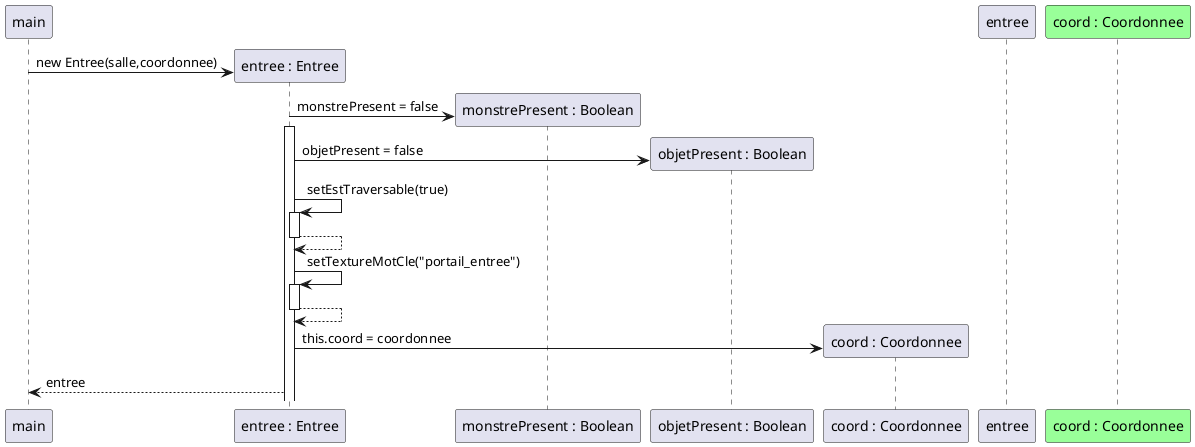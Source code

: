@startuml
Participant "main" as m

create "entree : Entree" as ent
m->ent : new Entree(salle,coordonnee)

create "monstrePresent : Boolean" as mp
ent->mp : monstrePresent = false
activate ent
create "objetPresent : Boolean" as oP
ent->oP : objetPresent = false

ent->ent : setEstTraversable(true)
activate ent
ent-->ent
deactivate ent

ent->ent : setTextureMotCle("portail_entree")
activate ent
ent-->ent
deactivate ent


create "coord : Coordonnee" as coordo
ent->coordo : this.coord = coordonnee

m<--ent : entree
deactivate entree

Participant "coord : Coordonnee" as c #99FF99
@enduml